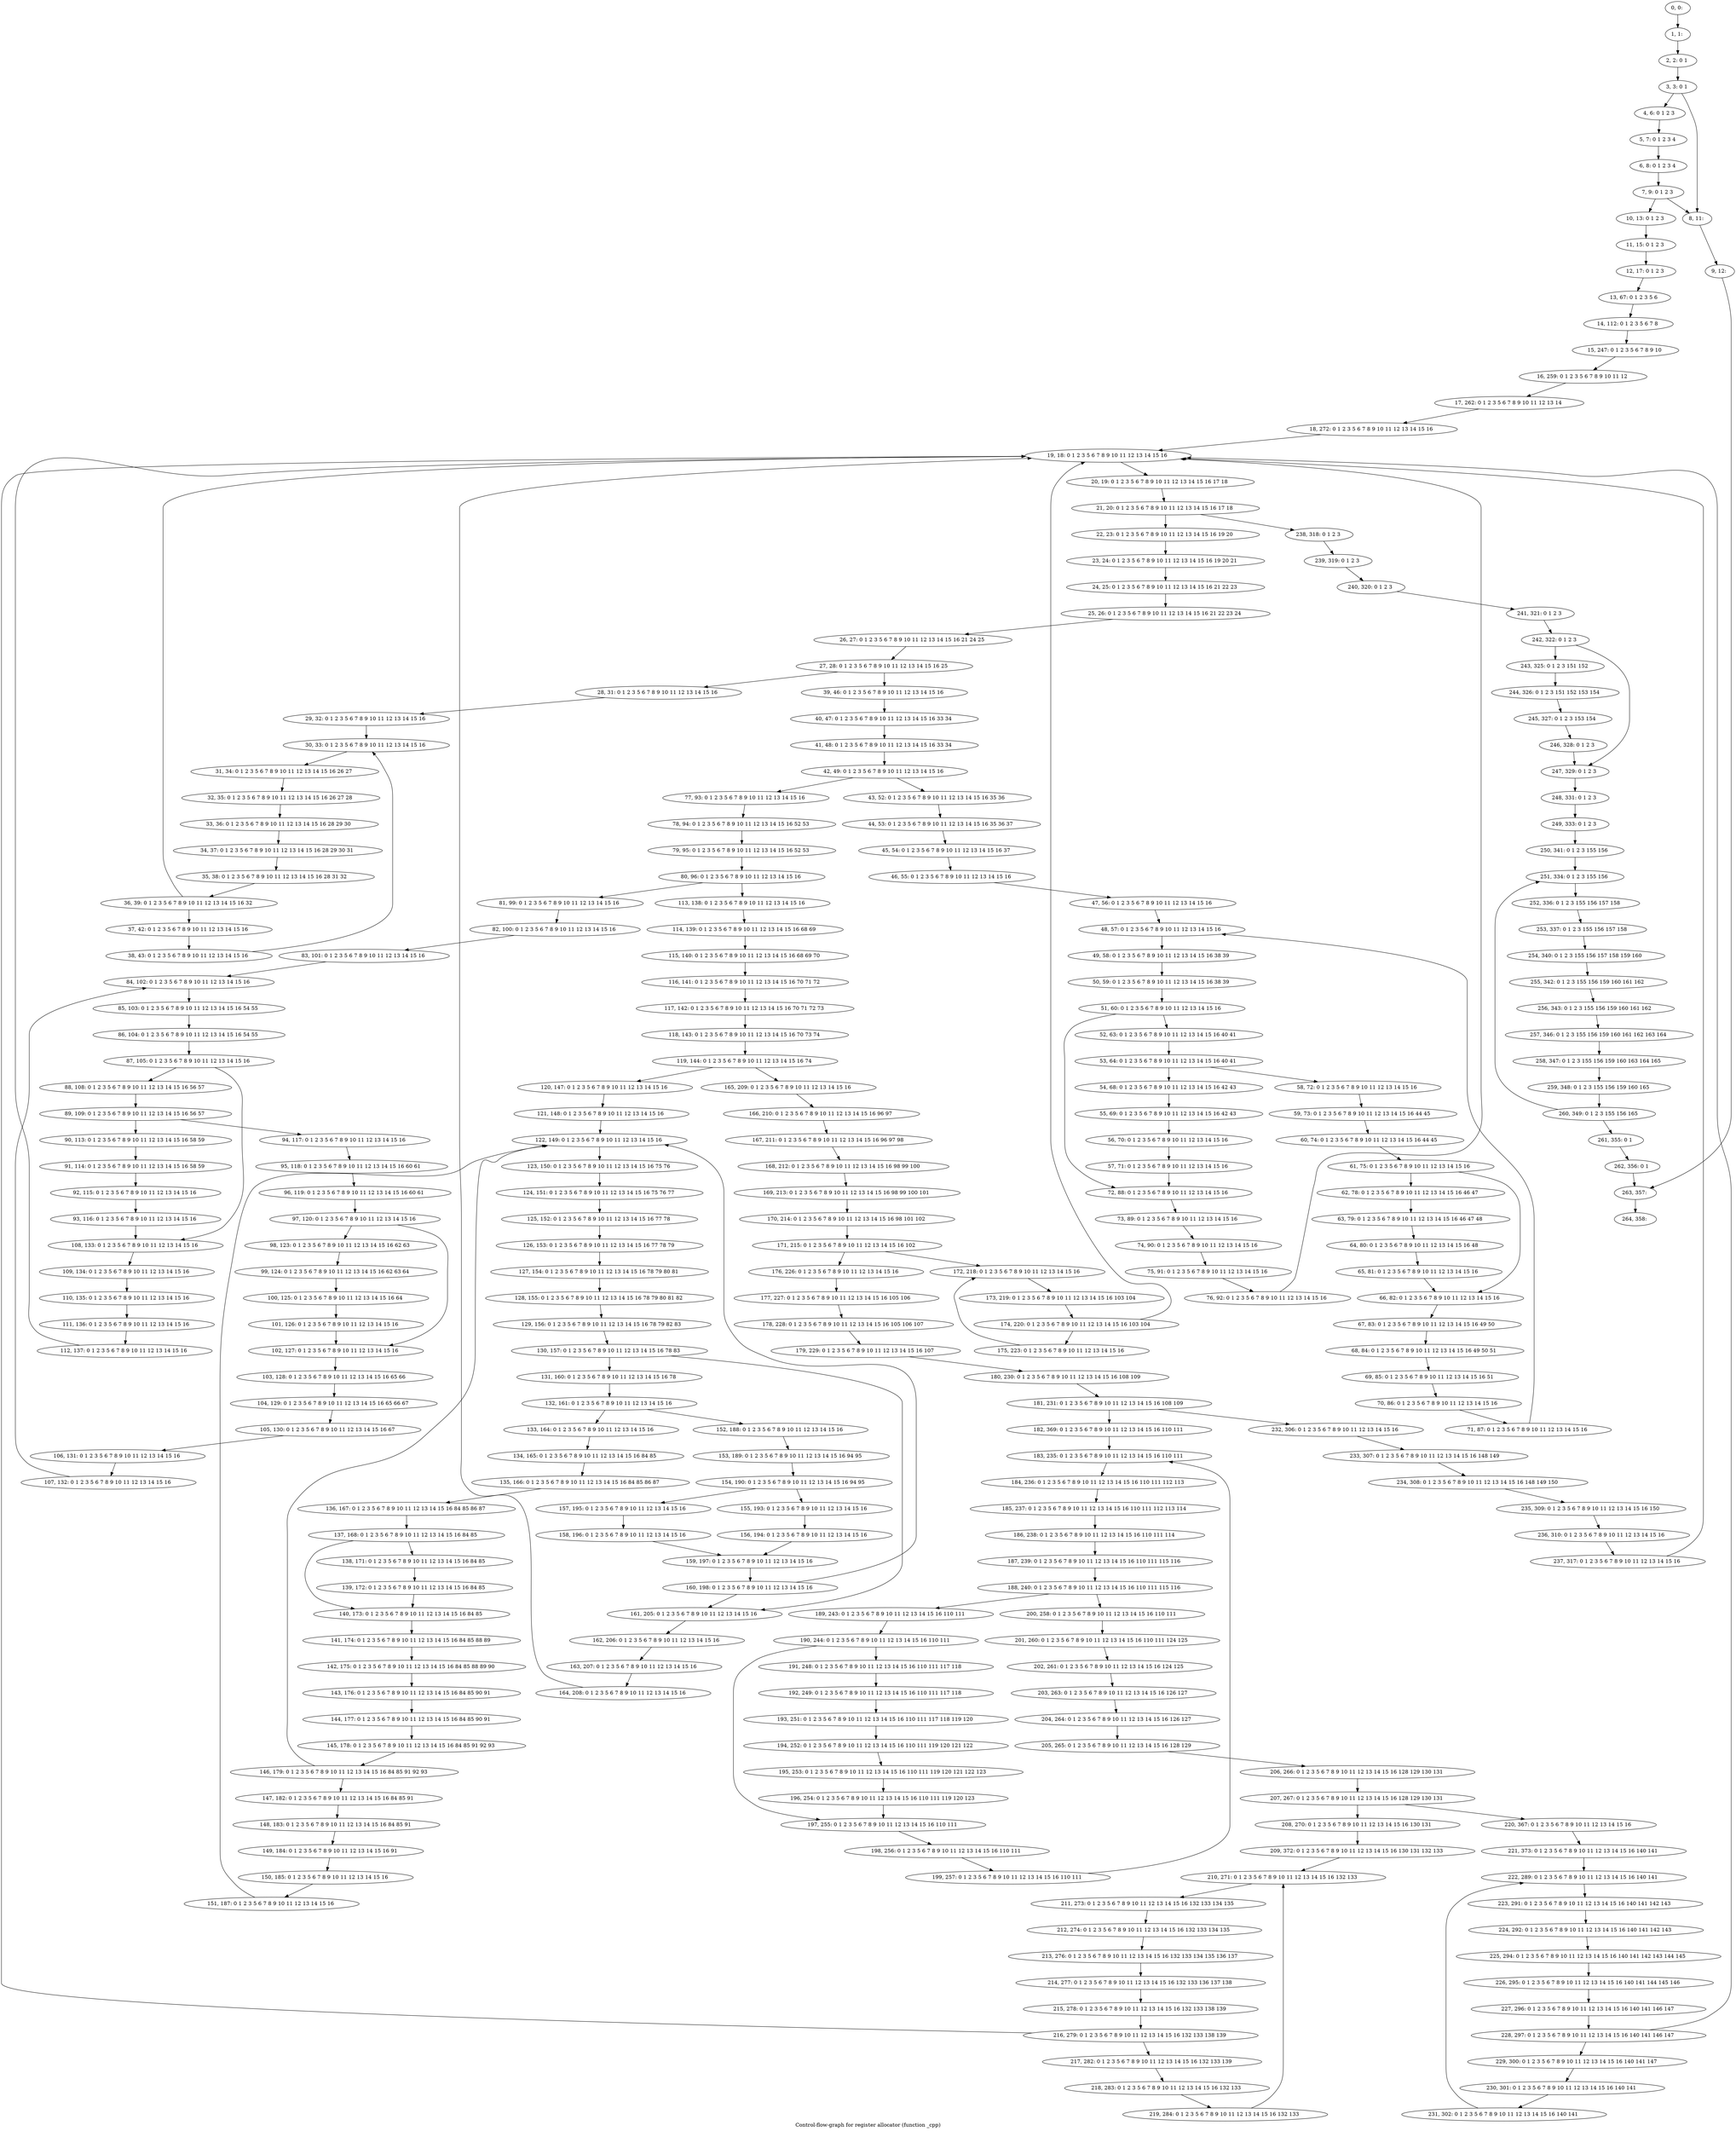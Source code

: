 digraph G {
graph [label="Control-flow-graph for register allocator (function _cpp)"]
0[label="0, 0: "];
1[label="1, 1: "];
2[label="2, 2: 0 1 "];
3[label="3, 3: 0 1 "];
4[label="4, 6: 0 1 2 3 "];
5[label="5, 7: 0 1 2 3 4 "];
6[label="6, 8: 0 1 2 3 4 "];
7[label="7, 9: 0 1 2 3 "];
8[label="8, 11: "];
9[label="9, 12: "];
10[label="10, 13: 0 1 2 3 "];
11[label="11, 15: 0 1 2 3 "];
12[label="12, 17: 0 1 2 3 "];
13[label="13, 67: 0 1 2 3 5 6 "];
14[label="14, 112: 0 1 2 3 5 6 7 8 "];
15[label="15, 247: 0 1 2 3 5 6 7 8 9 10 "];
16[label="16, 259: 0 1 2 3 5 6 7 8 9 10 11 12 "];
17[label="17, 262: 0 1 2 3 5 6 7 8 9 10 11 12 13 14 "];
18[label="18, 272: 0 1 2 3 5 6 7 8 9 10 11 12 13 14 15 16 "];
19[label="19, 18: 0 1 2 3 5 6 7 8 9 10 11 12 13 14 15 16 "];
20[label="20, 19: 0 1 2 3 5 6 7 8 9 10 11 12 13 14 15 16 17 18 "];
21[label="21, 20: 0 1 2 3 5 6 7 8 9 10 11 12 13 14 15 16 17 18 "];
22[label="22, 23: 0 1 2 3 5 6 7 8 9 10 11 12 13 14 15 16 19 20 "];
23[label="23, 24: 0 1 2 3 5 6 7 8 9 10 11 12 13 14 15 16 19 20 21 "];
24[label="24, 25: 0 1 2 3 5 6 7 8 9 10 11 12 13 14 15 16 21 22 23 "];
25[label="25, 26: 0 1 2 3 5 6 7 8 9 10 11 12 13 14 15 16 21 22 23 24 "];
26[label="26, 27: 0 1 2 3 5 6 7 8 9 10 11 12 13 14 15 16 21 24 25 "];
27[label="27, 28: 0 1 2 3 5 6 7 8 9 10 11 12 13 14 15 16 25 "];
28[label="28, 31: 0 1 2 3 5 6 7 8 9 10 11 12 13 14 15 16 "];
29[label="29, 32: 0 1 2 3 5 6 7 8 9 10 11 12 13 14 15 16 "];
30[label="30, 33: 0 1 2 3 5 6 7 8 9 10 11 12 13 14 15 16 "];
31[label="31, 34: 0 1 2 3 5 6 7 8 9 10 11 12 13 14 15 16 26 27 "];
32[label="32, 35: 0 1 2 3 5 6 7 8 9 10 11 12 13 14 15 16 26 27 28 "];
33[label="33, 36: 0 1 2 3 5 6 7 8 9 10 11 12 13 14 15 16 28 29 30 "];
34[label="34, 37: 0 1 2 3 5 6 7 8 9 10 11 12 13 14 15 16 28 29 30 31 "];
35[label="35, 38: 0 1 2 3 5 6 7 8 9 10 11 12 13 14 15 16 28 31 32 "];
36[label="36, 39: 0 1 2 3 5 6 7 8 9 10 11 12 13 14 15 16 32 "];
37[label="37, 42: 0 1 2 3 5 6 7 8 9 10 11 12 13 14 15 16 "];
38[label="38, 43: 0 1 2 3 5 6 7 8 9 10 11 12 13 14 15 16 "];
39[label="39, 46: 0 1 2 3 5 6 7 8 9 10 11 12 13 14 15 16 "];
40[label="40, 47: 0 1 2 3 5 6 7 8 9 10 11 12 13 14 15 16 33 34 "];
41[label="41, 48: 0 1 2 3 5 6 7 8 9 10 11 12 13 14 15 16 33 34 "];
42[label="42, 49: 0 1 2 3 5 6 7 8 9 10 11 12 13 14 15 16 "];
43[label="43, 52: 0 1 2 3 5 6 7 8 9 10 11 12 13 14 15 16 35 36 "];
44[label="44, 53: 0 1 2 3 5 6 7 8 9 10 11 12 13 14 15 16 35 36 37 "];
45[label="45, 54: 0 1 2 3 5 6 7 8 9 10 11 12 13 14 15 16 37 "];
46[label="46, 55: 0 1 2 3 5 6 7 8 9 10 11 12 13 14 15 16 "];
47[label="47, 56: 0 1 2 3 5 6 7 8 9 10 11 12 13 14 15 16 "];
48[label="48, 57: 0 1 2 3 5 6 7 8 9 10 11 12 13 14 15 16 "];
49[label="49, 58: 0 1 2 3 5 6 7 8 9 10 11 12 13 14 15 16 38 39 "];
50[label="50, 59: 0 1 2 3 5 6 7 8 9 10 11 12 13 14 15 16 38 39 "];
51[label="51, 60: 0 1 2 3 5 6 7 8 9 10 11 12 13 14 15 16 "];
52[label="52, 63: 0 1 2 3 5 6 7 8 9 10 11 12 13 14 15 16 40 41 "];
53[label="53, 64: 0 1 2 3 5 6 7 8 9 10 11 12 13 14 15 16 40 41 "];
54[label="54, 68: 0 1 2 3 5 6 7 8 9 10 11 12 13 14 15 16 42 43 "];
55[label="55, 69: 0 1 2 3 5 6 7 8 9 10 11 12 13 14 15 16 42 43 "];
56[label="56, 70: 0 1 2 3 5 6 7 8 9 10 11 12 13 14 15 16 "];
57[label="57, 71: 0 1 2 3 5 6 7 8 9 10 11 12 13 14 15 16 "];
58[label="58, 72: 0 1 2 3 5 6 7 8 9 10 11 12 13 14 15 16 "];
59[label="59, 73: 0 1 2 3 5 6 7 8 9 10 11 12 13 14 15 16 44 45 "];
60[label="60, 74: 0 1 2 3 5 6 7 8 9 10 11 12 13 14 15 16 44 45 "];
61[label="61, 75: 0 1 2 3 5 6 7 8 9 10 11 12 13 14 15 16 "];
62[label="62, 78: 0 1 2 3 5 6 7 8 9 10 11 12 13 14 15 16 46 47 "];
63[label="63, 79: 0 1 2 3 5 6 7 8 9 10 11 12 13 14 15 16 46 47 48 "];
64[label="64, 80: 0 1 2 3 5 6 7 8 9 10 11 12 13 14 15 16 48 "];
65[label="65, 81: 0 1 2 3 5 6 7 8 9 10 11 12 13 14 15 16 "];
66[label="66, 82: 0 1 2 3 5 6 7 8 9 10 11 12 13 14 15 16 "];
67[label="67, 83: 0 1 2 3 5 6 7 8 9 10 11 12 13 14 15 16 49 50 "];
68[label="68, 84: 0 1 2 3 5 6 7 8 9 10 11 12 13 14 15 16 49 50 51 "];
69[label="69, 85: 0 1 2 3 5 6 7 8 9 10 11 12 13 14 15 16 51 "];
70[label="70, 86: 0 1 2 3 5 6 7 8 9 10 11 12 13 14 15 16 "];
71[label="71, 87: 0 1 2 3 5 6 7 8 9 10 11 12 13 14 15 16 "];
72[label="72, 88: 0 1 2 3 5 6 7 8 9 10 11 12 13 14 15 16 "];
73[label="73, 89: 0 1 2 3 5 6 7 8 9 10 11 12 13 14 15 16 "];
74[label="74, 90: 0 1 2 3 5 6 7 8 9 10 11 12 13 14 15 16 "];
75[label="75, 91: 0 1 2 3 5 6 7 8 9 10 11 12 13 14 15 16 "];
76[label="76, 92: 0 1 2 3 5 6 7 8 9 10 11 12 13 14 15 16 "];
77[label="77, 93: 0 1 2 3 5 6 7 8 9 10 11 12 13 14 15 16 "];
78[label="78, 94: 0 1 2 3 5 6 7 8 9 10 11 12 13 14 15 16 52 53 "];
79[label="79, 95: 0 1 2 3 5 6 7 8 9 10 11 12 13 14 15 16 52 53 "];
80[label="80, 96: 0 1 2 3 5 6 7 8 9 10 11 12 13 14 15 16 "];
81[label="81, 99: 0 1 2 3 5 6 7 8 9 10 11 12 13 14 15 16 "];
82[label="82, 100: 0 1 2 3 5 6 7 8 9 10 11 12 13 14 15 16 "];
83[label="83, 101: 0 1 2 3 5 6 7 8 9 10 11 12 13 14 15 16 "];
84[label="84, 102: 0 1 2 3 5 6 7 8 9 10 11 12 13 14 15 16 "];
85[label="85, 103: 0 1 2 3 5 6 7 8 9 10 11 12 13 14 15 16 54 55 "];
86[label="86, 104: 0 1 2 3 5 6 7 8 9 10 11 12 13 14 15 16 54 55 "];
87[label="87, 105: 0 1 2 3 5 6 7 8 9 10 11 12 13 14 15 16 "];
88[label="88, 108: 0 1 2 3 5 6 7 8 9 10 11 12 13 14 15 16 56 57 "];
89[label="89, 109: 0 1 2 3 5 6 7 8 9 10 11 12 13 14 15 16 56 57 "];
90[label="90, 113: 0 1 2 3 5 6 7 8 9 10 11 12 13 14 15 16 58 59 "];
91[label="91, 114: 0 1 2 3 5 6 7 8 9 10 11 12 13 14 15 16 58 59 "];
92[label="92, 115: 0 1 2 3 5 6 7 8 9 10 11 12 13 14 15 16 "];
93[label="93, 116: 0 1 2 3 5 6 7 8 9 10 11 12 13 14 15 16 "];
94[label="94, 117: 0 1 2 3 5 6 7 8 9 10 11 12 13 14 15 16 "];
95[label="95, 118: 0 1 2 3 5 6 7 8 9 10 11 12 13 14 15 16 60 61 "];
96[label="96, 119: 0 1 2 3 5 6 7 8 9 10 11 12 13 14 15 16 60 61 "];
97[label="97, 120: 0 1 2 3 5 6 7 8 9 10 11 12 13 14 15 16 "];
98[label="98, 123: 0 1 2 3 5 6 7 8 9 10 11 12 13 14 15 16 62 63 "];
99[label="99, 124: 0 1 2 3 5 6 7 8 9 10 11 12 13 14 15 16 62 63 64 "];
100[label="100, 125: 0 1 2 3 5 6 7 8 9 10 11 12 13 14 15 16 64 "];
101[label="101, 126: 0 1 2 3 5 6 7 8 9 10 11 12 13 14 15 16 "];
102[label="102, 127: 0 1 2 3 5 6 7 8 9 10 11 12 13 14 15 16 "];
103[label="103, 128: 0 1 2 3 5 6 7 8 9 10 11 12 13 14 15 16 65 66 "];
104[label="104, 129: 0 1 2 3 5 6 7 8 9 10 11 12 13 14 15 16 65 66 67 "];
105[label="105, 130: 0 1 2 3 5 6 7 8 9 10 11 12 13 14 15 16 67 "];
106[label="106, 131: 0 1 2 3 5 6 7 8 9 10 11 12 13 14 15 16 "];
107[label="107, 132: 0 1 2 3 5 6 7 8 9 10 11 12 13 14 15 16 "];
108[label="108, 133: 0 1 2 3 5 6 7 8 9 10 11 12 13 14 15 16 "];
109[label="109, 134: 0 1 2 3 5 6 7 8 9 10 11 12 13 14 15 16 "];
110[label="110, 135: 0 1 2 3 5 6 7 8 9 10 11 12 13 14 15 16 "];
111[label="111, 136: 0 1 2 3 5 6 7 8 9 10 11 12 13 14 15 16 "];
112[label="112, 137: 0 1 2 3 5 6 7 8 9 10 11 12 13 14 15 16 "];
113[label="113, 138: 0 1 2 3 5 6 7 8 9 10 11 12 13 14 15 16 "];
114[label="114, 139: 0 1 2 3 5 6 7 8 9 10 11 12 13 14 15 16 68 69 "];
115[label="115, 140: 0 1 2 3 5 6 7 8 9 10 11 12 13 14 15 16 68 69 70 "];
116[label="116, 141: 0 1 2 3 5 6 7 8 9 10 11 12 13 14 15 16 70 71 72 "];
117[label="117, 142: 0 1 2 3 5 6 7 8 9 10 11 12 13 14 15 16 70 71 72 73 "];
118[label="118, 143: 0 1 2 3 5 6 7 8 9 10 11 12 13 14 15 16 70 73 74 "];
119[label="119, 144: 0 1 2 3 5 6 7 8 9 10 11 12 13 14 15 16 74 "];
120[label="120, 147: 0 1 2 3 5 6 7 8 9 10 11 12 13 14 15 16 "];
121[label="121, 148: 0 1 2 3 5 6 7 8 9 10 11 12 13 14 15 16 "];
122[label="122, 149: 0 1 2 3 5 6 7 8 9 10 11 12 13 14 15 16 "];
123[label="123, 150: 0 1 2 3 5 6 7 8 9 10 11 12 13 14 15 16 75 76 "];
124[label="124, 151: 0 1 2 3 5 6 7 8 9 10 11 12 13 14 15 16 75 76 77 "];
125[label="125, 152: 0 1 2 3 5 6 7 8 9 10 11 12 13 14 15 16 77 78 "];
126[label="126, 153: 0 1 2 3 5 6 7 8 9 10 11 12 13 14 15 16 77 78 79 "];
127[label="127, 154: 0 1 2 3 5 6 7 8 9 10 11 12 13 14 15 16 78 79 80 81 "];
128[label="128, 155: 0 1 2 3 5 6 7 8 9 10 11 12 13 14 15 16 78 79 80 81 82 "];
129[label="129, 156: 0 1 2 3 5 6 7 8 9 10 11 12 13 14 15 16 78 79 82 83 "];
130[label="130, 157: 0 1 2 3 5 6 7 8 9 10 11 12 13 14 15 16 78 83 "];
131[label="131, 160: 0 1 2 3 5 6 7 8 9 10 11 12 13 14 15 16 78 "];
132[label="132, 161: 0 1 2 3 5 6 7 8 9 10 11 12 13 14 15 16 "];
133[label="133, 164: 0 1 2 3 5 6 7 8 9 10 11 12 13 14 15 16 "];
134[label="134, 165: 0 1 2 3 5 6 7 8 9 10 11 12 13 14 15 16 84 85 "];
135[label="135, 166: 0 1 2 3 5 6 7 8 9 10 11 12 13 14 15 16 84 85 86 87 "];
136[label="136, 167: 0 1 2 3 5 6 7 8 9 10 11 12 13 14 15 16 84 85 86 87 "];
137[label="137, 168: 0 1 2 3 5 6 7 8 9 10 11 12 13 14 15 16 84 85 "];
138[label="138, 171: 0 1 2 3 5 6 7 8 9 10 11 12 13 14 15 16 84 85 "];
139[label="139, 172: 0 1 2 3 5 6 7 8 9 10 11 12 13 14 15 16 84 85 "];
140[label="140, 173: 0 1 2 3 5 6 7 8 9 10 11 12 13 14 15 16 84 85 "];
141[label="141, 174: 0 1 2 3 5 6 7 8 9 10 11 12 13 14 15 16 84 85 88 89 "];
142[label="142, 175: 0 1 2 3 5 6 7 8 9 10 11 12 13 14 15 16 84 85 88 89 90 "];
143[label="143, 176: 0 1 2 3 5 6 7 8 9 10 11 12 13 14 15 16 84 85 90 91 "];
144[label="144, 177: 0 1 2 3 5 6 7 8 9 10 11 12 13 14 15 16 84 85 90 91 "];
145[label="145, 178: 0 1 2 3 5 6 7 8 9 10 11 12 13 14 15 16 84 85 91 92 93 "];
146[label="146, 179: 0 1 2 3 5 6 7 8 9 10 11 12 13 14 15 16 84 85 91 92 93 "];
147[label="147, 182: 0 1 2 3 5 6 7 8 9 10 11 12 13 14 15 16 84 85 91 "];
148[label="148, 183: 0 1 2 3 5 6 7 8 9 10 11 12 13 14 15 16 84 85 91 "];
149[label="149, 184: 0 1 2 3 5 6 7 8 9 10 11 12 13 14 15 16 91 "];
150[label="150, 185: 0 1 2 3 5 6 7 8 9 10 11 12 13 14 15 16 "];
151[label="151, 187: 0 1 2 3 5 6 7 8 9 10 11 12 13 14 15 16 "];
152[label="152, 188: 0 1 2 3 5 6 7 8 9 10 11 12 13 14 15 16 "];
153[label="153, 189: 0 1 2 3 5 6 7 8 9 10 11 12 13 14 15 16 94 95 "];
154[label="154, 190: 0 1 2 3 5 6 7 8 9 10 11 12 13 14 15 16 94 95 "];
155[label="155, 193: 0 1 2 3 5 6 7 8 9 10 11 12 13 14 15 16 "];
156[label="156, 194: 0 1 2 3 5 6 7 8 9 10 11 12 13 14 15 16 "];
157[label="157, 195: 0 1 2 3 5 6 7 8 9 10 11 12 13 14 15 16 "];
158[label="158, 196: 0 1 2 3 5 6 7 8 9 10 11 12 13 14 15 16 "];
159[label="159, 197: 0 1 2 3 5 6 7 8 9 10 11 12 13 14 15 16 "];
160[label="160, 198: 0 1 2 3 5 6 7 8 9 10 11 12 13 14 15 16 "];
161[label="161, 205: 0 1 2 3 5 6 7 8 9 10 11 12 13 14 15 16 "];
162[label="162, 206: 0 1 2 3 5 6 7 8 9 10 11 12 13 14 15 16 "];
163[label="163, 207: 0 1 2 3 5 6 7 8 9 10 11 12 13 14 15 16 "];
164[label="164, 208: 0 1 2 3 5 6 7 8 9 10 11 12 13 14 15 16 "];
165[label="165, 209: 0 1 2 3 5 6 7 8 9 10 11 12 13 14 15 16 "];
166[label="166, 210: 0 1 2 3 5 6 7 8 9 10 11 12 13 14 15 16 96 97 "];
167[label="167, 211: 0 1 2 3 5 6 7 8 9 10 11 12 13 14 15 16 96 97 98 "];
168[label="168, 212: 0 1 2 3 5 6 7 8 9 10 11 12 13 14 15 16 98 99 100 "];
169[label="169, 213: 0 1 2 3 5 6 7 8 9 10 11 12 13 14 15 16 98 99 100 101 "];
170[label="170, 214: 0 1 2 3 5 6 7 8 9 10 11 12 13 14 15 16 98 101 102 "];
171[label="171, 215: 0 1 2 3 5 6 7 8 9 10 11 12 13 14 15 16 102 "];
172[label="172, 218: 0 1 2 3 5 6 7 8 9 10 11 12 13 14 15 16 "];
173[label="173, 219: 0 1 2 3 5 6 7 8 9 10 11 12 13 14 15 16 103 104 "];
174[label="174, 220: 0 1 2 3 5 6 7 8 9 10 11 12 13 14 15 16 103 104 "];
175[label="175, 223: 0 1 2 3 5 6 7 8 9 10 11 12 13 14 15 16 "];
176[label="176, 226: 0 1 2 3 5 6 7 8 9 10 11 12 13 14 15 16 "];
177[label="177, 227: 0 1 2 3 5 6 7 8 9 10 11 12 13 14 15 16 105 106 "];
178[label="178, 228: 0 1 2 3 5 6 7 8 9 10 11 12 13 14 15 16 105 106 107 "];
179[label="179, 229: 0 1 2 3 5 6 7 8 9 10 11 12 13 14 15 16 107 "];
180[label="180, 230: 0 1 2 3 5 6 7 8 9 10 11 12 13 14 15 16 108 109 "];
181[label="181, 231: 0 1 2 3 5 6 7 8 9 10 11 12 13 14 15 16 108 109 "];
182[label="182, 369: 0 1 2 3 5 6 7 8 9 10 11 12 13 14 15 16 110 111 "];
183[label="183, 235: 0 1 2 3 5 6 7 8 9 10 11 12 13 14 15 16 110 111 "];
184[label="184, 236: 0 1 2 3 5 6 7 8 9 10 11 12 13 14 15 16 110 111 112 113 "];
185[label="185, 237: 0 1 2 3 5 6 7 8 9 10 11 12 13 14 15 16 110 111 112 113 114 "];
186[label="186, 238: 0 1 2 3 5 6 7 8 9 10 11 12 13 14 15 16 110 111 114 "];
187[label="187, 239: 0 1 2 3 5 6 7 8 9 10 11 12 13 14 15 16 110 111 115 116 "];
188[label="188, 240: 0 1 2 3 5 6 7 8 9 10 11 12 13 14 15 16 110 111 115 116 "];
189[label="189, 243: 0 1 2 3 5 6 7 8 9 10 11 12 13 14 15 16 110 111 "];
190[label="190, 244: 0 1 2 3 5 6 7 8 9 10 11 12 13 14 15 16 110 111 "];
191[label="191, 248: 0 1 2 3 5 6 7 8 9 10 11 12 13 14 15 16 110 111 117 118 "];
192[label="192, 249: 0 1 2 3 5 6 7 8 9 10 11 12 13 14 15 16 110 111 117 118 "];
193[label="193, 251: 0 1 2 3 5 6 7 8 9 10 11 12 13 14 15 16 110 111 117 118 119 120 "];
194[label="194, 252: 0 1 2 3 5 6 7 8 9 10 11 12 13 14 15 16 110 111 119 120 121 122 "];
195[label="195, 253: 0 1 2 3 5 6 7 8 9 10 11 12 13 14 15 16 110 111 119 120 121 122 123 "];
196[label="196, 254: 0 1 2 3 5 6 7 8 9 10 11 12 13 14 15 16 110 111 119 120 123 "];
197[label="197, 255: 0 1 2 3 5 6 7 8 9 10 11 12 13 14 15 16 110 111 "];
198[label="198, 256: 0 1 2 3 5 6 7 8 9 10 11 12 13 14 15 16 110 111 "];
199[label="199, 257: 0 1 2 3 5 6 7 8 9 10 11 12 13 14 15 16 110 111 "];
200[label="200, 258: 0 1 2 3 5 6 7 8 9 10 11 12 13 14 15 16 110 111 "];
201[label="201, 260: 0 1 2 3 5 6 7 8 9 10 11 12 13 14 15 16 110 111 124 125 "];
202[label="202, 261: 0 1 2 3 5 6 7 8 9 10 11 12 13 14 15 16 124 125 "];
203[label="203, 263: 0 1 2 3 5 6 7 8 9 10 11 12 13 14 15 16 126 127 "];
204[label="204, 264: 0 1 2 3 5 6 7 8 9 10 11 12 13 14 15 16 126 127 "];
205[label="205, 265: 0 1 2 3 5 6 7 8 9 10 11 12 13 14 15 16 128 129 "];
206[label="206, 266: 0 1 2 3 5 6 7 8 9 10 11 12 13 14 15 16 128 129 130 131 "];
207[label="207, 267: 0 1 2 3 5 6 7 8 9 10 11 12 13 14 15 16 128 129 130 131 "];
208[label="208, 270: 0 1 2 3 5 6 7 8 9 10 11 12 13 14 15 16 130 131 "];
209[label="209, 372: 0 1 2 3 5 6 7 8 9 10 11 12 13 14 15 16 130 131 132 133 "];
210[label="210, 271: 0 1 2 3 5 6 7 8 9 10 11 12 13 14 15 16 132 133 "];
211[label="211, 273: 0 1 2 3 5 6 7 8 9 10 11 12 13 14 15 16 132 133 134 135 "];
212[label="212, 274: 0 1 2 3 5 6 7 8 9 10 11 12 13 14 15 16 132 133 134 135 "];
213[label="213, 276: 0 1 2 3 5 6 7 8 9 10 11 12 13 14 15 16 132 133 134 135 136 137 "];
214[label="214, 277: 0 1 2 3 5 6 7 8 9 10 11 12 13 14 15 16 132 133 136 137 138 "];
215[label="215, 278: 0 1 2 3 5 6 7 8 9 10 11 12 13 14 15 16 132 133 138 139 "];
216[label="216, 279: 0 1 2 3 5 6 7 8 9 10 11 12 13 14 15 16 132 133 138 139 "];
217[label="217, 282: 0 1 2 3 5 6 7 8 9 10 11 12 13 14 15 16 132 133 139 "];
218[label="218, 283: 0 1 2 3 5 6 7 8 9 10 11 12 13 14 15 16 132 133 "];
219[label="219, 284: 0 1 2 3 5 6 7 8 9 10 11 12 13 14 15 16 132 133 "];
220[label="220, 367: 0 1 2 3 5 6 7 8 9 10 11 12 13 14 15 16 "];
221[label="221, 373: 0 1 2 3 5 6 7 8 9 10 11 12 13 14 15 16 140 141 "];
222[label="222, 289: 0 1 2 3 5 6 7 8 9 10 11 12 13 14 15 16 140 141 "];
223[label="223, 291: 0 1 2 3 5 6 7 8 9 10 11 12 13 14 15 16 140 141 142 143 "];
224[label="224, 292: 0 1 2 3 5 6 7 8 9 10 11 12 13 14 15 16 140 141 142 143 "];
225[label="225, 294: 0 1 2 3 5 6 7 8 9 10 11 12 13 14 15 16 140 141 142 143 144 145 "];
226[label="226, 295: 0 1 2 3 5 6 7 8 9 10 11 12 13 14 15 16 140 141 144 145 146 "];
227[label="227, 296: 0 1 2 3 5 6 7 8 9 10 11 12 13 14 15 16 140 141 146 147 "];
228[label="228, 297: 0 1 2 3 5 6 7 8 9 10 11 12 13 14 15 16 140 141 146 147 "];
229[label="229, 300: 0 1 2 3 5 6 7 8 9 10 11 12 13 14 15 16 140 141 147 "];
230[label="230, 301: 0 1 2 3 5 6 7 8 9 10 11 12 13 14 15 16 140 141 "];
231[label="231, 302: 0 1 2 3 5 6 7 8 9 10 11 12 13 14 15 16 140 141 "];
232[label="232, 306: 0 1 2 3 5 6 7 8 9 10 11 12 13 14 15 16 "];
233[label="233, 307: 0 1 2 3 5 6 7 8 9 10 11 12 13 14 15 16 148 149 "];
234[label="234, 308: 0 1 2 3 5 6 7 8 9 10 11 12 13 14 15 16 148 149 150 "];
235[label="235, 309: 0 1 2 3 5 6 7 8 9 10 11 12 13 14 15 16 150 "];
236[label="236, 310: 0 1 2 3 5 6 7 8 9 10 11 12 13 14 15 16 "];
237[label="237, 317: 0 1 2 3 5 6 7 8 9 10 11 12 13 14 15 16 "];
238[label="238, 318: 0 1 2 3 "];
239[label="239, 319: 0 1 2 3 "];
240[label="240, 320: 0 1 2 3 "];
241[label="241, 321: 0 1 2 3 "];
242[label="242, 322: 0 1 2 3 "];
243[label="243, 325: 0 1 2 3 151 152 "];
244[label="244, 326: 0 1 2 3 151 152 153 154 "];
245[label="245, 327: 0 1 2 3 153 154 "];
246[label="246, 328: 0 1 2 3 "];
247[label="247, 329: 0 1 2 3 "];
248[label="248, 331: 0 1 2 3 "];
249[label="249, 333: 0 1 2 3 "];
250[label="250, 341: 0 1 2 3 155 156 "];
251[label="251, 334: 0 1 2 3 155 156 "];
252[label="252, 336: 0 1 2 3 155 156 157 158 "];
253[label="253, 337: 0 1 2 3 155 156 157 158 "];
254[label="254, 340: 0 1 2 3 155 156 157 158 159 160 "];
255[label="255, 342: 0 1 2 3 155 156 159 160 161 162 "];
256[label="256, 343: 0 1 2 3 155 156 159 160 161 162 "];
257[label="257, 346: 0 1 2 3 155 156 159 160 161 162 163 164 "];
258[label="258, 347: 0 1 2 3 155 156 159 160 163 164 165 "];
259[label="259, 348: 0 1 2 3 155 156 159 160 165 "];
260[label="260, 349: 0 1 2 3 155 156 165 "];
261[label="261, 355: 0 1 "];
262[label="262, 356: 0 1 "];
263[label="263, 357: "];
264[label="264, 358: "];
0->1 ;
1->2 ;
2->3 ;
3->4 ;
3->8 ;
4->5 ;
5->6 ;
6->7 ;
7->8 ;
7->10 ;
8->9 ;
9->263 ;
10->11 ;
11->12 ;
12->13 ;
13->14 ;
14->15 ;
15->16 ;
16->17 ;
17->18 ;
18->19 ;
19->20 ;
20->21 ;
21->22 ;
21->238 ;
22->23 ;
23->24 ;
24->25 ;
25->26 ;
26->27 ;
27->28 ;
27->39 ;
28->29 ;
29->30 ;
30->31 ;
31->32 ;
32->33 ;
33->34 ;
34->35 ;
35->36 ;
36->37 ;
36->19 ;
37->38 ;
38->30 ;
39->40 ;
40->41 ;
41->42 ;
42->43 ;
42->77 ;
43->44 ;
44->45 ;
45->46 ;
46->47 ;
47->48 ;
48->49 ;
49->50 ;
50->51 ;
51->52 ;
51->72 ;
52->53 ;
53->54 ;
53->58 ;
54->55 ;
55->56 ;
56->57 ;
57->72 ;
58->59 ;
59->60 ;
60->61 ;
61->62 ;
61->66 ;
62->63 ;
63->64 ;
64->65 ;
65->66 ;
66->67 ;
67->68 ;
68->69 ;
69->70 ;
70->71 ;
71->48 ;
72->73 ;
73->74 ;
74->75 ;
75->76 ;
76->19 ;
77->78 ;
78->79 ;
79->80 ;
80->81 ;
80->113 ;
81->82 ;
82->83 ;
83->84 ;
84->85 ;
85->86 ;
86->87 ;
87->88 ;
87->108 ;
88->89 ;
89->90 ;
89->94 ;
90->91 ;
91->92 ;
92->93 ;
93->108 ;
94->95 ;
95->96 ;
96->97 ;
97->98 ;
97->102 ;
98->99 ;
99->100 ;
100->101 ;
101->102 ;
102->103 ;
103->104 ;
104->105 ;
105->106 ;
106->107 ;
107->84 ;
108->109 ;
109->110 ;
110->111 ;
111->112 ;
112->19 ;
113->114 ;
114->115 ;
115->116 ;
116->117 ;
117->118 ;
118->119 ;
119->120 ;
119->165 ;
120->121 ;
121->122 ;
122->123 ;
123->124 ;
124->125 ;
125->126 ;
126->127 ;
127->128 ;
128->129 ;
129->130 ;
130->131 ;
130->161 ;
131->132 ;
132->133 ;
132->152 ;
133->134 ;
134->135 ;
135->136 ;
136->137 ;
137->138 ;
137->140 ;
138->139 ;
139->140 ;
140->141 ;
141->142 ;
142->143 ;
143->144 ;
144->145 ;
145->146 ;
146->147 ;
146->122 ;
147->148 ;
148->149 ;
149->150 ;
150->151 ;
151->122 ;
152->153 ;
153->154 ;
154->155 ;
154->157 ;
155->156 ;
156->159 ;
157->158 ;
158->159 ;
159->160 ;
160->161 ;
160->122 ;
161->162 ;
162->163 ;
163->164 ;
164->19 ;
165->166 ;
166->167 ;
167->168 ;
168->169 ;
169->170 ;
170->171 ;
171->172 ;
171->176 ;
172->173 ;
173->174 ;
174->175 ;
174->19 ;
175->172 ;
176->177 ;
177->178 ;
178->179 ;
179->180 ;
180->181 ;
181->182 ;
181->232 ;
182->183 ;
183->184 ;
184->185 ;
185->186 ;
186->187 ;
187->188 ;
188->189 ;
188->200 ;
189->190 ;
190->191 ;
190->197 ;
191->192 ;
192->193 ;
193->194 ;
194->195 ;
195->196 ;
196->197 ;
197->198 ;
198->199 ;
199->183 ;
200->201 ;
201->202 ;
202->203 ;
203->204 ;
204->205 ;
205->206 ;
206->207 ;
207->208 ;
207->220 ;
208->209 ;
209->210 ;
210->211 ;
211->212 ;
212->213 ;
213->214 ;
214->215 ;
215->216 ;
216->217 ;
216->19 ;
217->218 ;
218->219 ;
219->210 ;
220->221 ;
221->222 ;
222->223 ;
223->224 ;
224->225 ;
225->226 ;
226->227 ;
227->228 ;
228->229 ;
228->19 ;
229->230 ;
230->231 ;
231->222 ;
232->233 ;
233->234 ;
234->235 ;
235->236 ;
236->237 ;
237->19 ;
238->239 ;
239->240 ;
240->241 ;
241->242 ;
242->243 ;
242->247 ;
243->244 ;
244->245 ;
245->246 ;
246->247 ;
247->248 ;
248->249 ;
249->250 ;
250->251 ;
251->252 ;
252->253 ;
253->254 ;
254->255 ;
255->256 ;
256->257 ;
257->258 ;
258->259 ;
259->260 ;
260->261 ;
260->251 ;
261->262 ;
262->263 ;
263->264 ;
}
